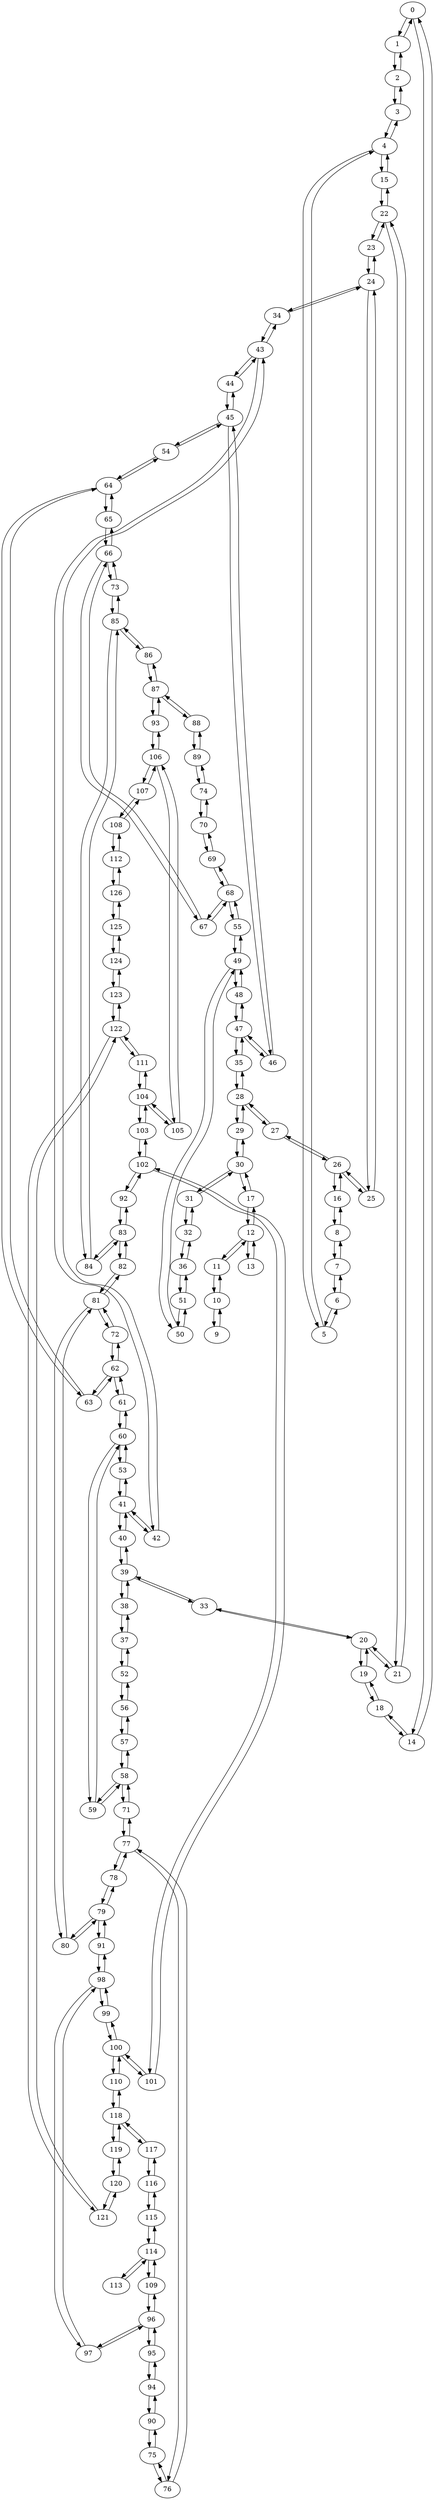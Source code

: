 strict digraph "CNOT error" {
	0 -> 1	["CNOT error"=0.01275];
	0 -> 14	["CNOT error"=0.00934];
	1 -> 0	["CNOT error"=0.01275];
	1 -> 2	["CNOT error"=0.00874];
	14 -> 0	["CNOT error"=0.00934];
	14 -> 18	["CNOT error"=0.00823];
	2 -> 1	["CNOT error"=0.00874];
	2 -> 3	["CNOT error"=0.01184];
	3 -> 2	["CNOT error"=0.01184];
	3 -> 4	["CNOT error"=0.02562];
	4 -> 3	["CNOT error"=0.02562];
	4 -> 5	["CNOT error"=0.01552];
	4 -> 15	["CNOT error"=0.01046];
	5 -> 4	["CNOT error"=0.01552];
	5 -> 6	["CNOT error"=0.00755];
	15 -> 4	["CNOT error"=0.01046];
	15 -> 22	["CNOT error"=0.02643];
	6 -> 5	["CNOT error"=0.00755];
	6 -> 7	["CNOT error"=0.00882];
	7 -> 6	["CNOT error"=0.00882];
	7 -> 8	["CNOT error"=0.01594];
	8 -> 7	["CNOT error"=0.01594];
	8 -> 16	["CNOT error"=0.03674];
	16 -> 8	["CNOT error"=0.03674];
	16 -> 26	["CNOT error"=0.00983];
	9 -> 10	["CNOT error"=0.08382];
	10 -> 9	["CNOT error"=0.08382];
	10 -> 11	["CNOT error"=0.08032];
	11 -> 10	["CNOT error"=0.08032];
	11 -> 12	["CNOT error"=0.04482];
	12 -> 11	["CNOT error"=0.04482];
	12 -> 17	["CNOT error"=0.0244];
	12 -> 13	["CNOT error"=0.01013];
	17 -> 12	["CNOT error"=0.0244];
	17 -> 30	["CNOT error"=0.00927];
	13 -> 12	["CNOT error"=0.01013];
	18 -> 14	["CNOT error"=0.00823];
	18 -> 19	["CNOT error"=0.00644];
	22 -> 15	["CNOT error"=0.02643];
	22 -> 21	["CNOT error"=0.01255];
	22 -> 23	["CNOT error"=0.01362];
	26 -> 16	["CNOT error"=0.00983];
	26 -> 25	["CNOT error"=0.01371];
	26 -> 27	["CNOT error"=0.01335];
	30 -> 17	["CNOT error"=0.00927];
	30 -> 29	["CNOT error"=0.01165];
	30 -> 31	["CNOT error"=0.00677];
	19 -> 18	["CNOT error"=0.00644];
	19 -> 20	["CNOT error"=0.00537];
	20 -> 19	["CNOT error"=0.00537];
	20 -> 21	["CNOT error"=0.01022];
	20 -> 33	["CNOT error"=0.19565];
	21 -> 22	["CNOT error"=0.01255];
	21 -> 20	["CNOT error"=0.01022];
	33 -> 20	["CNOT error"=0.19565];
	33 -> 39	["CNOT error"=0.02721];
	23 -> 22	["CNOT error"=0.01362];
	23 -> 24	["CNOT error"=0.01254];
	24 -> 23	["CNOT error"=0.01254];
	24 -> 34	["CNOT error"=0.01094];
	24 -> 25	["CNOT error"=0.00886];
	34 -> 24	["CNOT error"=0.01094];
	34 -> 43	["CNOT error"=0.00887];
	25 -> 26	["CNOT error"=0.01371];
	25 -> 24	["CNOT error"=0.00886];
	27 -> 26	["CNOT error"=0.01335];
	27 -> 28	["CNOT error"=0.02587];
	28 -> 27	["CNOT error"=0.02587];
	28 -> 35	["CNOT error"=0.02229];
	28 -> 29	["CNOT error"=0.00705];
	35 -> 28	["CNOT error"=0.02229];
	35 -> 47	["CNOT error"=0.00612];
	29 -> 30	["CNOT error"=0.01165];
	29 -> 28	["CNOT error"=0.00705];
	31 -> 30	["CNOT error"=0.00677];
	31 -> 32	["CNOT error"=0.00669];
	32 -> 31	["CNOT error"=0.00669];
	32 -> 36	["CNOT error"=0.00646];
	36 -> 32	["CNOT error"=0.00646];
	36 -> 51	["CNOT error"=0.0065];
	39 -> 33	["CNOT error"=0.02721];
	39 -> 38	["CNOT error"=0.00819];
	39 -> 40	["CNOT error"=0.01499];
	43 -> 34	["CNOT error"=0.00887];
	43 -> 42	["CNOT error"=0.00933];
	43 -> 44	["CNOT error"=0.00993];
	47 -> 35	["CNOT error"=0.00612];
	47 -> 46	["CNOT error"=0.01909];
	47 -> 48	["CNOT error"=0.00957];
	51 -> 36	["CNOT error"=0.0065];
	51 -> 50	["CNOT error"=0.00877];
	37 -> 52	["CNOT error"=0.01779];
	37 -> 38	["CNOT error"=0.01049];
	52 -> 37	["CNOT error"=0.01779];
	52 -> 56	["CNOT error"=0.01271];
	38 -> 39	["CNOT error"=0.00819];
	38 -> 37	["CNOT error"=0.01049];
	40 -> 39	["CNOT error"=0.01499];
	40 -> 41	["CNOT error"=0.00818];
	41 -> 40	["CNOT error"=0.00818];
	41 -> 42	["CNOT error"=0.01094];
	41 -> 53	["CNOT error"=0.0203];
	42 -> 43	["CNOT error"=0.00933];
	42 -> 41	["CNOT error"=0.01094];
	53 -> 41	["CNOT error"=0.0203];
	53 -> 60	["CNOT error"=0.04392];
	44 -> 43	["CNOT error"=0.00993];
	44 -> 45	["CNOT error"=0.01522];
	45 -> 44	["CNOT error"=0.01522];
	45 -> 46	["CNOT error"=0.01247];
	45 -> 54	["CNOT error"=0.02896];
	46 -> 47	["CNOT error"=0.01909];
	46 -> 45	["CNOT error"=0.01247];
	54 -> 45	["CNOT error"=0.02896];
	54 -> 64	["CNOT error"=0.00864];
	48 -> 47	["CNOT error"=0.00957];
	48 -> 49	["CNOT error"=0.01199];
	49 -> 48	["CNOT error"=0.01199];
	49 -> 50	["CNOT error"=0.00784];
	49 -> 55	["CNOT error"=0.01253];
	50 -> 51	["CNOT error"=0.00877];
	50 -> 49	["CNOT error"=0.00784];
	55 -> 49	["CNOT error"=0.01253];
	55 -> 68	["CNOT error"=0.01341];
	56 -> 52	["CNOT error"=0.01271];
	56 -> 57	["CNOT error"=0.00958];
	60 -> 53	["CNOT error"=0.04392];
	60 -> 59	["CNOT error"=0.02105];
	60 -> 61	["CNOT error"=0.06108];
	64 -> 54	["CNOT error"=0.00864];
	64 -> 63	["CNOT error"=0.00895];
	64 -> 65	["CNOT error"=0.0145];
	68 -> 55	["CNOT error"=0.01341];
	68 -> 67	["CNOT error"=0.00972];
	68 -> 69	["CNOT error"=0.00605];
	57 -> 56	["CNOT error"=0.00958];
	57 -> 58	["CNOT error"=0.00769];
	58 -> 57	["CNOT error"=0.00769];
	58 -> 71	["CNOT error"=0.04468];
	58 -> 59	["CNOT error"=0.00854];
	71 -> 58	["CNOT error"=0.04468];
	71 -> 77	["CNOT error"=0.0102];
	59 -> 60	["CNOT error"=0.02105];
	59 -> 58	["CNOT error"=0.00854];
	61 -> 60	["CNOT error"=0.06108];
	61 -> 62	["CNOT error"=0.01768];
	62 -> 61	["CNOT error"=0.01768];
	62 -> 63	["CNOT error"=0.0085];
	62 -> 72	["CNOT error"=0.00894];
	63 -> 64	["CNOT error"=0.00895];
	63 -> 62	["CNOT error"=0.0085];
	72 -> 62	["CNOT error"=0.00894];
	72 -> 81	["CNOT error"=0.00899];
	65 -> 64	["CNOT error"=0.0145];
	65 -> 66	["CNOT error"=0.01462];
	66 -> 65	["CNOT error"=0.01462];
	66 -> 67	["CNOT error"=0.04005];
	66 -> 73	["CNOT error"=0.04473];
	67 -> 68	["CNOT error"=0.00972];
	67 -> 66	["CNOT error"=0.04005];
	73 -> 66	["CNOT error"=0.04473];
	73 -> 85	["CNOT error"=0.00723];
	69 -> 68	["CNOT error"=0.00605];
	69 -> 70	["CNOT error"=0.00666];
	70 -> 69	["CNOT error"=0.00666];
	70 -> 74	["CNOT error"=0.01783];
	74 -> 70	["CNOT error"=0.01783];
	74 -> 89	["CNOT error"=0.00885];
	77 -> 71	["CNOT error"=0.0102];
	77 -> 76	["CNOT error"=0.01092];
	77 -> 78	["CNOT error"=0.01524];
	81 -> 72	["CNOT error"=0.00899];
	81 -> 80	["CNOT error"=0.00769];
	81 -> 82	["CNOT error"=0.01113];
	85 -> 73	["CNOT error"=0.00723];
	85 -> 84	["CNOT error"=0.00694];
	85 -> 86	["CNOT error"=0.05712];
	89 -> 74	["CNOT error"=0.00885];
	89 -> 88	["CNOT error"=0.01461];
	75 -> 76	["CNOT error"=0.01204];
	75 -> 90	["CNOT error"=0.01338];
	76 -> 77	["CNOT error"=0.01092];
	76 -> 75	["CNOT error"=0.01204];
	90 -> 75	["CNOT error"=0.01338];
	90 -> 94	["CNOT error"=0.01604];
	78 -> 77	["CNOT error"=0.01524];
	78 -> 79	["CNOT error"=0.01358];
	79 -> 78	["CNOT error"=0.01358];
	79 -> 80	["CNOT error"=0.01215];
	79 -> 91	["CNOT error"=0.01135];
	80 -> 81	["CNOT error"=0.00769];
	80 -> 79	["CNOT error"=0.01215];
	91 -> 79	["CNOT error"=0.01135];
	91 -> 98	["CNOT error"=0.07146];
	82 -> 81	["CNOT error"=0.01113];
	82 -> 83	["CNOT error"=0.03457];
	83 -> 82	["CNOT error"=0.03457];
	83 -> 84	["CNOT error"=0.03639];
	83 -> 92	["CNOT error"=0.014];
	84 -> 85	["CNOT error"=0.00694];
	84 -> 83	["CNOT error"=0.03639];
	92 -> 83	["CNOT error"=0.014];
	92 -> 102	["CNOT error"=0.01457];
	86 -> 85	["CNOT error"=0.05712];
	86 -> 87	["CNOT error"=0.00839];
	87 -> 86	["CNOT error"=0.00839];
	87 -> 93	["CNOT error"=0.00903];
	87 -> 88	["CNOT error"=0.01439];
	93 -> 87	["CNOT error"=0.00903];
	93 -> 106	["CNOT error"=0.00786];
	88 -> 89	["CNOT error"=0.01461];
	88 -> 87	["CNOT error"=0.01439];
	94 -> 90	["CNOT error"=0.01604];
	94 -> 95	["CNOT error"=0.01432];
	98 -> 91	["CNOT error"=0.07146];
	98 -> 97	["CNOT error"=0.02723];
	98 -> 99	["CNOT error"=0.02791];
	102 -> 92	["CNOT error"=0.01457];
	102 -> 101	["CNOT error"=0.00976];
	102 -> 103	["CNOT error"=0.04715];
	106 -> 93	["CNOT error"=0.00786];
	106 -> 105	["CNOT error"=0.01054];
	106 -> 107	["CNOT error"=0.00976];
	95 -> 94	["CNOT error"=0.01432];
	95 -> 96	["CNOT error"=0.01218];
	96 -> 95	["CNOT error"=0.01218];
	96 -> 97	["CNOT error"=0.0079];
	96 -> 109	["CNOT error"=1.0];
	97 -> 98	["CNOT error"=0.02723];
	97 -> 96	["CNOT error"=0.0079];
	109 -> 96	["CNOT error"=1.0];
	109 -> 114	["CNOT error"=1.0];
	99 -> 98	["CNOT error"=0.02791];
	99 -> 100	["CNOT error"=0.03683];
	100 -> 99	["CNOT error"=0.03683];
	100 -> 110	["CNOT error"=0.01814];
	100 -> 101	["CNOT error"=0.00918];
	110 -> 100	["CNOT error"=0.01814];
	110 -> 118	["CNOT error"=0.01062];
	101 -> 102	["CNOT error"=0.00976];
	101 -> 100	["CNOT error"=0.00918];
	103 -> 102	["CNOT error"=0.04715];
	103 -> 104	["CNOT error"=0.0375];
	104 -> 103	["CNOT error"=0.0375];
	104 -> 105	["CNOT error"=0.02418];
	104 -> 111	["CNOT error"=0.00751];
	105 -> 106	["CNOT error"=0.01054];
	105 -> 104	["CNOT error"=0.02418];
	111 -> 104	["CNOT error"=0.00751];
	111 -> 122	["CNOT error"=0.01375];
	107 -> 106	["CNOT error"=0.00976];
	107 -> 108	["CNOT error"=0.01394];
	108 -> 107	["CNOT error"=0.01394];
	108 -> 112	["CNOT error"=0.01854];
	112 -> 108	["CNOT error"=0.01854];
	112 -> 126	["CNOT error"=0.02036];
	114 -> 109	["CNOT error"=1.0];
	114 -> 113	["CNOT error"=0.00969];
	114 -> 115	["CNOT error"=0.0251];
	118 -> 110	["CNOT error"=0.01062];
	118 -> 117	["CNOT error"=0.00764];
	118 -> 119	["CNOT error"=0.01267];
	122 -> 111	["CNOT error"=0.01375];
	122 -> 121	["CNOT error"=0.01532];
	122 -> 123	["CNOT error"=0.04478];
	126 -> 112	["CNOT error"=0.02036];
	126 -> 125	["CNOT error"=0.00864];
	113 -> 114	["CNOT error"=0.00969];
	115 -> 114	["CNOT error"=0.0251];
	115 -> 116	["CNOT error"=0.02343];
	116 -> 115	["CNOT error"=0.02343];
	116 -> 117	["CNOT error"=0.00949];
	117 -> 118	["CNOT error"=0.00764];
	117 -> 116	["CNOT error"=0.00949];
	119 -> 118	["CNOT error"=0.01267];
	119 -> 120	["CNOT error"=0.01934];
	120 -> 119	["CNOT error"=0.01934];
	120 -> 121	["CNOT error"=0.00978];
	121 -> 122	["CNOT error"=0.01532];
	121 -> 120	["CNOT error"=0.00978];
	123 -> 122	["CNOT error"=0.04478];
	123 -> 124	["CNOT error"=0.06461];
	124 -> 123	["CNOT error"=0.06461];
	124 -> 125	["CNOT error"=0.01454];
	125 -> 126	["CNOT error"=0.00864];
	125 -> 124	["CNOT error"=0.01454];
}
